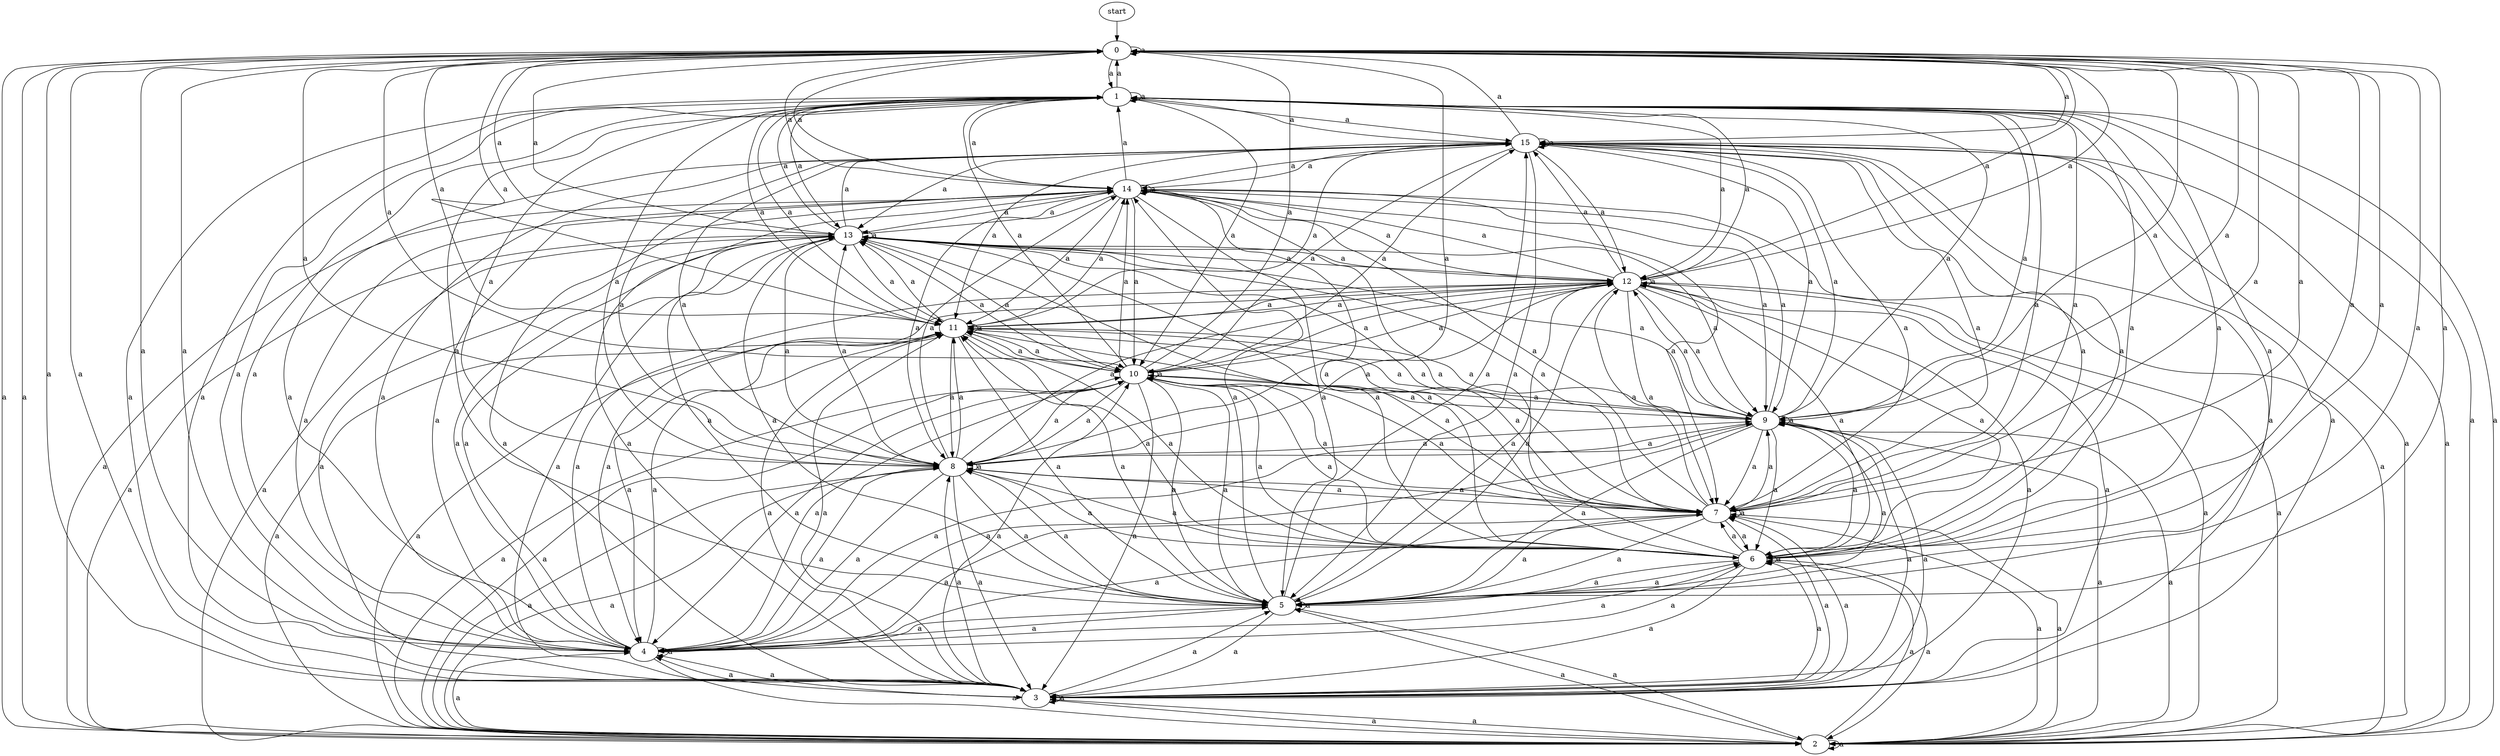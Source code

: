 digraph Input {
  start -> 0 ;
  0 -> 0 [label = "a"];
  0 -> 1 [label = "a"];
  0 -> 2 [label = "a"];
  0 -> 3 [label = "a"];
  0 -> 4 [label = "a"];
  0 -> 5 [label = "a"];
  0 -> 6 [label = "a"];
  0 -> 7 [label = "a"];
  0 -> 8 [label = "a"];
  0 -> 9 [label = "a"];
  0 -> 10 [label = "a"];
  0 -> 11 [label = "a"];
  0 -> 12 [label = "a"];
  0 -> 13 [label = "a"];
  0 -> 14 [label = "a"];
  0 -> 15 [label = "a"];
  1 -> 0 [label = "a"];
  1 -> 1 [label = "a"];
  1 -> 2 [label = "a"];
  1 -> 3 [label = "a"];
  1 -> 4 [label = "a"];
  1 -> 5 [label = "a"];
  1 -> 6 [label = "a"];
  1 -> 7 [label = "a"];
  1 -> 8 [label = "a"];
  1 -> 9 [label = "a"];
  1 -> 10 [label = "a"];
  1 -> 11 [label = "a"];
  1 -> 12 [label = "a"];
  1 -> 13 [label = "a"];
  1 -> 14 [label = "a"];
  1 -> 15 [label = "a"];
  2 -> 0 [label = "a"];
  2 -> 1 [label = "a"];
  2 -> 2 [label = "a"];
  2 -> 3 [label = "a"];
  2 -> 4 [label = "a"];
  2 -> 5 [label = "a"];
  2 -> 6 [label = "a"];
  2 -> 7 [label = "a"];
  2 -> 8 [label = "a"];
  2 -> 9 [label = "a"];
  2 -> 10 [label = "a"];
  2 -> 11 [label = "a"];
  2 -> 12 [label = "a"];
  2 -> 13 [label = "a"];
  2 -> 14 [label = "a"];
  2 -> 15 [label = "a"];
  3 -> 0 [label = "a"];
  3 -> 1 [label = "a"];
  3 -> 2 [label = "a"];
  3 -> 3 [label = "a"];
  3 -> 4 [label = "a"];
  3 -> 5 [label = "a"];
  3 -> 6 [label = "a"];
  3 -> 7 [label = "a"];
  3 -> 8 [label = "a"];
  3 -> 9 [label = "a"];
  3 -> 10 [label = "a"];
  3 -> 11 [label = "a"];
  3 -> 12 [label = "a"];
  3 -> 13 [label = "a"];
  3 -> 14 [label = "a"];
  3 -> 15 [label = "a"];
  4 -> 0 [label = "a"];
  4 -> 1 [label = "a"];
  4 -> 2 [label = "a"];
  4 -> 3 [label = "a"];
  4 -> 4 [label = "a"];
  4 -> 5 [label = "a"];
  4 -> 6 [label = "a"];
  4 -> 7 [label = "a"];
  4 -> 8 [label = "a"];
  4 -> 9 [label = "a"];
  4 -> 10 [label = "a"];
  4 -> 11 [label = "a"];
  4 -> 12 [label = "a"];
  4 -> 13 [label = "a"];
  4 -> 14 [label = "a"];
  4 -> 15 [label = "a"];
  5 -> 0 [label = "a"];
  5 -> 1 [label = "a"];
  5 -> 2 [label = "a"];
  5 -> 3 [label = "a"];
  5 -> 4 [label = "a"];
  5 -> 5 [label = "a"];
  5 -> 6 [label = "a"];
  5 -> 7 [label = "a"];
  5 -> 8 [label = "a"];
  5 -> 9 [label = "a"];
  5 -> 10 [label = "a"];
  5 -> 11 [label = "a"];
  5 -> 12 [label = "a"];
  5 -> 13 [label = "a"];
  5 -> 14 [label = "a"];
  5 -> 15 [label = "a"];
  6 -> 0 [label = "a"];
  6 -> 1 [label = "a"];
  6 -> 2 [label = "a"];
  6 -> 3 [label = "a"];
  6 -> 4 [label = "a"];
  6 -> 5 [label = "a"];
  6 -> 6 [label = "a"];
  6 -> 7 [label = "a"];
  6 -> 8 [label = "a"];
  6 -> 9 [label = "a"];
  6 -> 10 [label = "a"];
  6 -> 11 [label = "a"];
  6 -> 12 [label = "a"];
  6 -> 13 [label = "a"];
  6 -> 14 [label = "a"];
  6 -> 15 [label = "a"];
  7 -> 0 [label = "a"];
  7 -> 1 [label = "a"];
  7 -> 2 [label = "a"];
  7 -> 3 [label = "a"];
  7 -> 4 [label = "a"];
  7 -> 5 [label = "a"];
  7 -> 6 [label = "a"];
  7 -> 7 [label = "a"];
  7 -> 8 [label = "a"];
  7 -> 9 [label = "a"];
  7 -> 10 [label = "a"];
  7 -> 11 [label = "a"];
  7 -> 12 [label = "a"];
  7 -> 13 [label = "a"];
  7 -> 14 [label = "a"];
  7 -> 15 [label = "a"];
  8 -> 0 [label = "a"];
  8 -> 1 [label = "a"];
  8 -> 2 [label = "a"];
  8 -> 3 [label = "a"];
  8 -> 4 [label = "a"];
  8 -> 5 [label = "a"];
  8 -> 6 [label = "a"];
  8 -> 7 [label = "a"];
  8 -> 8 [label = "a"];
  8 -> 9 [label = "a"];
  8 -> 10 [label = "a"];
  8 -> 11 [label = "a"];
  8 -> 12 [label = "a"];
  8 -> 13 [label = "a"];
  8 -> 14 [label = "a"];
  8 -> 15 [label = "a"];
  9 -> 0 [label = "a"];
  9 -> 1 [label = "a"];
  9 -> 2 [label = "a"];
  9 -> 3 [label = "a"];
  9 -> 4 [label = "a"];
  9 -> 5 [label = "a"];
  9 -> 6 [label = "a"];
  9 -> 7 [label = "a"];
  9 -> 8 [label = "a"];
  9 -> 9 [label = "a"];
  9 -> 10 [label = "a"];
  9 -> 11 [label = "a"];
  9 -> 12 [label = "a"];
  9 -> 13 [label = "a"];
  9 -> 14 [label = "a"];
  9 -> 15 [label = "a"];
  10 -> 0 [label = "a"];
  10 -> 1 [label = "a"];
  10 -> 2 [label = "a"];
  10 -> 3 [label = "a"];
  10 -> 4 [label = "a"];
  10 -> 5 [label = "a"];
  10 -> 6 [label = "a"];
  10 -> 7 [label = "a"];
  10 -> 8 [label = "a"];
  10 -> 9 [label = "a"];
  10 -> 10 [label = "a"];
  10 -> 11 [label = "a"];
  10 -> 12 [label = "a"];
  10 -> 13 [label = "a"];
  10 -> 14 [label = "a"];
  10 -> 15 [label = "a"];
  11 -> 0 [label = "a"];
  11 -> 1 [label = "a"];
  11 -> 2 [label = "a"];
  11 -> 3 [label = "a"];
  11 -> 4 [label = "a"];
  11 -> 5 [label = "a"];
  11 -> 6 [label = "a"];
  11 -> 7 [label = "a"];
  11 -> 8 [label = "a"];
  11 -> 9 [label = "a"];
  11 -> 10 [label = "a"];
  11 -> 11 [label = "a"];
  11 -> 12 [label = "a"];
  11 -> 13 [label = "a"];
  11 -> 14 [label = "a"];
  11 -> 15 [label = "a"];
  12 -> 0 [label = "a"];
  12 -> 1 [label = "a"];
  12 -> 2 [label = "a"];
  12 -> 3 [label = "a"];
  12 -> 4 [label = "a"];
  12 -> 5 [label = "a"];
  12 -> 6 [label = "a"];
  12 -> 7 [label = "a"];
  12 -> 8 [label = "a"];
  12 -> 9 [label = "a"];
  12 -> 10 [label = "a"];
  12 -> 11 [label = "a"];
  12 -> 12 [label = "a"];
  12 -> 13 [label = "a"];
  12 -> 14 [label = "a"];
  12 -> 15 [label = "a"];
  13 -> 0 [label = "a"];
  13 -> 1 [label = "a"];
  13 -> 2 [label = "a"];
  13 -> 3 [label = "a"];
  13 -> 4 [label = "a"];
  13 -> 5 [label = "a"];
  13 -> 6 [label = "a"];
  13 -> 7 [label = "a"];
  13 -> 8 [label = "a"];
  13 -> 9 [label = "a"];
  13 -> 10 [label = "a"];
  13 -> 11 [label = "a"];
  13 -> 12 [label = "a"];
  13 -> 13 [label = "a"];
  13 -> 14 [label = "a"];
  13 -> 15 [label = "a"];
  14 -> 0 [label = "a"];
  14 -> 1 [label = "a"];
  14 -> 2 [label = "a"];
  14 -> 3 [label = "a"];
  14 -> 4 [label = "a"];
  14 -> 5 [label = "a"];
  14 -> 6 [label = "a"];
  14 -> 7 [label = "a"];
  14 -> 8 [label = "a"];
  14 -> 9 [label = "a"];
  14 -> 10 [label = "a"];
  14 -> 11 [label = "a"];
  14 -> 12 [label = "a"];
  14 -> 13 [label = "a"];
  14 -> 14 [label = "a"];
  14 -> 15 [label = "a"];
  15 -> 0 [label = "a"];
  15 -> 1 [label = "a"];
  15 -> 2 [label = "a"];
  15 -> 3 [label = "a"];
  15 -> 4 [label = "a"];
  15 -> 5 [label = "a"];
  15 -> 6 [label = "a"];
  15 -> 7 [label = "a"];
  15 -> 8 [label = "a"];
  15 -> 9 [label = "a"];
  15 -> 10 [label = "a"];
  15 -> 11 [label = "a"];
  15 -> 12 [label = "a"];
  15 -> 13 [label = "a"];
  15 -> 14 [label = "a"];
  15 -> 15 [label = "a"];
}
